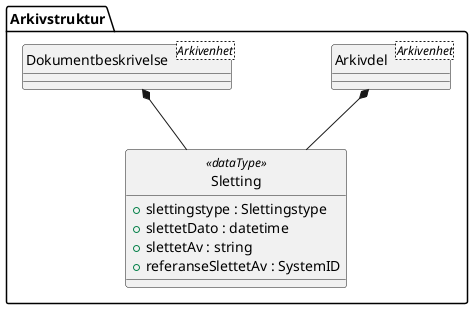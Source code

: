 @startuml
skinparam nodesep 100
hide circle
class Arkivstruktur.Sletting <<dataType>> {
  +slettingstype : Slettingstype
  +slettetDato : datetime
  +slettetAv : string
  +referanseSlettetAv : SystemID
}
class Arkivstruktur.Arkivdel <Arkivenhet> {
}
Arkivstruktur.Arkivdel *-- Arkivstruktur.Sletting
class Arkivstruktur.Dokumentbeskrivelse <Arkivenhet> {
}
Arkivstruktur.Dokumentbeskrivelse *-- Arkivstruktur.Sletting
@enduml
